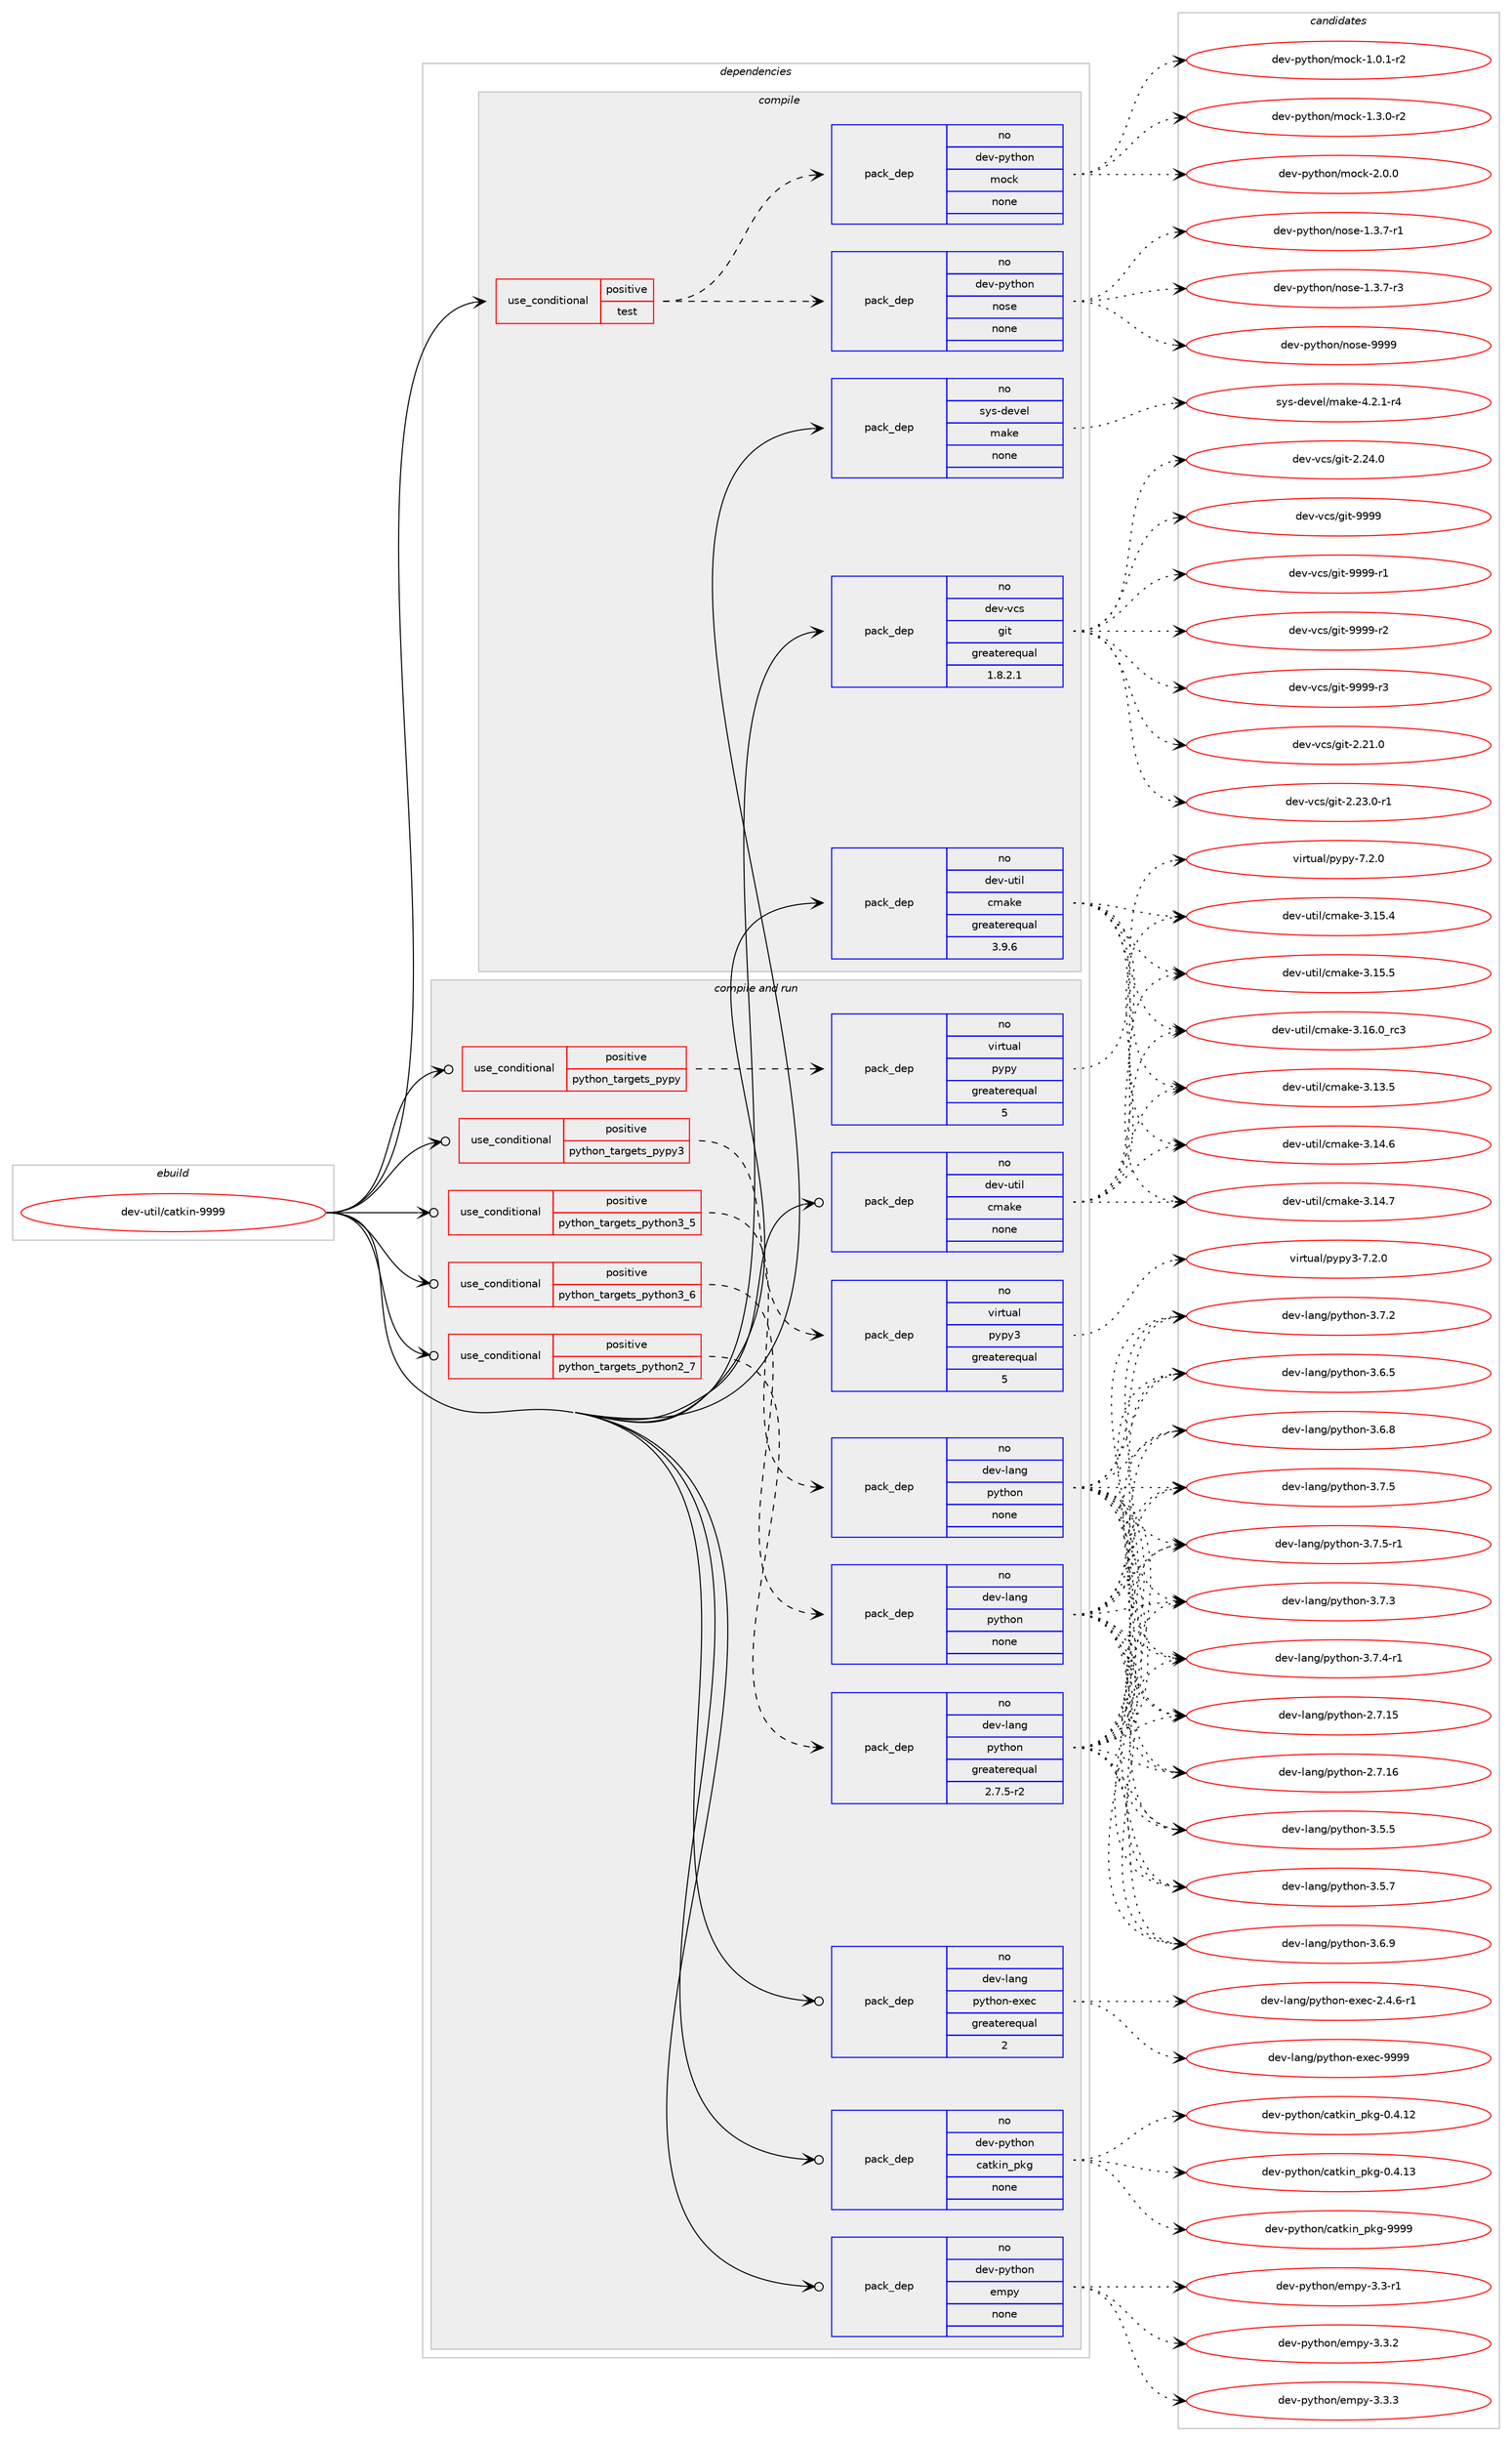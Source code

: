 digraph prolog {

# *************
# Graph options
# *************

newrank=true;
concentrate=true;
compound=true;
graph [rankdir=LR,fontname=Helvetica,fontsize=10,ranksep=1.5];#, ranksep=2.5, nodesep=0.2];
edge  [arrowhead=vee];
node  [fontname=Helvetica,fontsize=10];

# **********
# The ebuild
# **********

subgraph cluster_leftcol {
color=gray;
rank=same;
label=<<i>ebuild</i>>;
id [label="dev-util/catkin-9999", color=red, width=4, href="../dev-util/catkin-9999.svg"];
}

# ****************
# The dependencies
# ****************

subgraph cluster_midcol {
color=gray;
label=<<i>dependencies</i>>;
subgraph cluster_compile {
fillcolor="#eeeeee";
style=filled;
label=<<i>compile</i>>;
subgraph cond182060 {
dependency726626 [label=<<TABLE BORDER="0" CELLBORDER="1" CELLSPACING="0" CELLPADDING="4"><TR><TD ROWSPAN="3" CELLPADDING="10">use_conditional</TD></TR><TR><TD>positive</TD></TR><TR><TD>test</TD></TR></TABLE>>, shape=none, color=red];
subgraph pack532456 {
dependency726627 [label=<<TABLE BORDER="0" CELLBORDER="1" CELLSPACING="0" CELLPADDING="4" WIDTH="220"><TR><TD ROWSPAN="6" CELLPADDING="30">pack_dep</TD></TR><TR><TD WIDTH="110">no</TD></TR><TR><TD>dev-python</TD></TR><TR><TD>nose</TD></TR><TR><TD>none</TD></TR><TR><TD></TD></TR></TABLE>>, shape=none, color=blue];
}
dependency726626:e -> dependency726627:w [weight=20,style="dashed",arrowhead="vee"];
subgraph pack532457 {
dependency726628 [label=<<TABLE BORDER="0" CELLBORDER="1" CELLSPACING="0" CELLPADDING="4" WIDTH="220"><TR><TD ROWSPAN="6" CELLPADDING="30">pack_dep</TD></TR><TR><TD WIDTH="110">no</TD></TR><TR><TD>dev-python</TD></TR><TR><TD>mock</TD></TR><TR><TD>none</TD></TR><TR><TD></TD></TR></TABLE>>, shape=none, color=blue];
}
dependency726626:e -> dependency726628:w [weight=20,style="dashed",arrowhead="vee"];
}
id:e -> dependency726626:w [weight=20,style="solid",arrowhead="vee"];
subgraph pack532458 {
dependency726629 [label=<<TABLE BORDER="0" CELLBORDER="1" CELLSPACING="0" CELLPADDING="4" WIDTH="220"><TR><TD ROWSPAN="6" CELLPADDING="30">pack_dep</TD></TR><TR><TD WIDTH="110">no</TD></TR><TR><TD>dev-util</TD></TR><TR><TD>cmake</TD></TR><TR><TD>greaterequal</TD></TR><TR><TD>3.9.6</TD></TR></TABLE>>, shape=none, color=blue];
}
id:e -> dependency726629:w [weight=20,style="solid",arrowhead="vee"];
subgraph pack532459 {
dependency726630 [label=<<TABLE BORDER="0" CELLBORDER="1" CELLSPACING="0" CELLPADDING="4" WIDTH="220"><TR><TD ROWSPAN="6" CELLPADDING="30">pack_dep</TD></TR><TR><TD WIDTH="110">no</TD></TR><TR><TD>dev-vcs</TD></TR><TR><TD>git</TD></TR><TR><TD>greaterequal</TD></TR><TR><TD>1.8.2.1</TD></TR></TABLE>>, shape=none, color=blue];
}
id:e -> dependency726630:w [weight=20,style="solid",arrowhead="vee"];
subgraph pack532460 {
dependency726631 [label=<<TABLE BORDER="0" CELLBORDER="1" CELLSPACING="0" CELLPADDING="4" WIDTH="220"><TR><TD ROWSPAN="6" CELLPADDING="30">pack_dep</TD></TR><TR><TD WIDTH="110">no</TD></TR><TR><TD>sys-devel</TD></TR><TR><TD>make</TD></TR><TR><TD>none</TD></TR><TR><TD></TD></TR></TABLE>>, shape=none, color=blue];
}
id:e -> dependency726631:w [weight=20,style="solid",arrowhead="vee"];
}
subgraph cluster_compileandrun {
fillcolor="#eeeeee";
style=filled;
label=<<i>compile and run</i>>;
subgraph cond182061 {
dependency726632 [label=<<TABLE BORDER="0" CELLBORDER="1" CELLSPACING="0" CELLPADDING="4"><TR><TD ROWSPAN="3" CELLPADDING="10">use_conditional</TD></TR><TR><TD>positive</TD></TR><TR><TD>python_targets_pypy</TD></TR></TABLE>>, shape=none, color=red];
subgraph pack532461 {
dependency726633 [label=<<TABLE BORDER="0" CELLBORDER="1" CELLSPACING="0" CELLPADDING="4" WIDTH="220"><TR><TD ROWSPAN="6" CELLPADDING="30">pack_dep</TD></TR><TR><TD WIDTH="110">no</TD></TR><TR><TD>virtual</TD></TR><TR><TD>pypy</TD></TR><TR><TD>greaterequal</TD></TR><TR><TD>5</TD></TR></TABLE>>, shape=none, color=blue];
}
dependency726632:e -> dependency726633:w [weight=20,style="dashed",arrowhead="vee"];
}
id:e -> dependency726632:w [weight=20,style="solid",arrowhead="odotvee"];
subgraph cond182062 {
dependency726634 [label=<<TABLE BORDER="0" CELLBORDER="1" CELLSPACING="0" CELLPADDING="4"><TR><TD ROWSPAN="3" CELLPADDING="10">use_conditional</TD></TR><TR><TD>positive</TD></TR><TR><TD>python_targets_pypy3</TD></TR></TABLE>>, shape=none, color=red];
subgraph pack532462 {
dependency726635 [label=<<TABLE BORDER="0" CELLBORDER="1" CELLSPACING="0" CELLPADDING="4" WIDTH="220"><TR><TD ROWSPAN="6" CELLPADDING="30">pack_dep</TD></TR><TR><TD WIDTH="110">no</TD></TR><TR><TD>virtual</TD></TR><TR><TD>pypy3</TD></TR><TR><TD>greaterequal</TD></TR><TR><TD>5</TD></TR></TABLE>>, shape=none, color=blue];
}
dependency726634:e -> dependency726635:w [weight=20,style="dashed",arrowhead="vee"];
}
id:e -> dependency726634:w [weight=20,style="solid",arrowhead="odotvee"];
subgraph cond182063 {
dependency726636 [label=<<TABLE BORDER="0" CELLBORDER="1" CELLSPACING="0" CELLPADDING="4"><TR><TD ROWSPAN="3" CELLPADDING="10">use_conditional</TD></TR><TR><TD>positive</TD></TR><TR><TD>python_targets_python2_7</TD></TR></TABLE>>, shape=none, color=red];
subgraph pack532463 {
dependency726637 [label=<<TABLE BORDER="0" CELLBORDER="1" CELLSPACING="0" CELLPADDING="4" WIDTH="220"><TR><TD ROWSPAN="6" CELLPADDING="30">pack_dep</TD></TR><TR><TD WIDTH="110">no</TD></TR><TR><TD>dev-lang</TD></TR><TR><TD>python</TD></TR><TR><TD>greaterequal</TD></TR><TR><TD>2.7.5-r2</TD></TR></TABLE>>, shape=none, color=blue];
}
dependency726636:e -> dependency726637:w [weight=20,style="dashed",arrowhead="vee"];
}
id:e -> dependency726636:w [weight=20,style="solid",arrowhead="odotvee"];
subgraph cond182064 {
dependency726638 [label=<<TABLE BORDER="0" CELLBORDER="1" CELLSPACING="0" CELLPADDING="4"><TR><TD ROWSPAN="3" CELLPADDING="10">use_conditional</TD></TR><TR><TD>positive</TD></TR><TR><TD>python_targets_python3_5</TD></TR></TABLE>>, shape=none, color=red];
subgraph pack532464 {
dependency726639 [label=<<TABLE BORDER="0" CELLBORDER="1" CELLSPACING="0" CELLPADDING="4" WIDTH="220"><TR><TD ROWSPAN="6" CELLPADDING="30">pack_dep</TD></TR><TR><TD WIDTH="110">no</TD></TR><TR><TD>dev-lang</TD></TR><TR><TD>python</TD></TR><TR><TD>none</TD></TR><TR><TD></TD></TR></TABLE>>, shape=none, color=blue];
}
dependency726638:e -> dependency726639:w [weight=20,style="dashed",arrowhead="vee"];
}
id:e -> dependency726638:w [weight=20,style="solid",arrowhead="odotvee"];
subgraph cond182065 {
dependency726640 [label=<<TABLE BORDER="0" CELLBORDER="1" CELLSPACING="0" CELLPADDING="4"><TR><TD ROWSPAN="3" CELLPADDING="10">use_conditional</TD></TR><TR><TD>positive</TD></TR><TR><TD>python_targets_python3_6</TD></TR></TABLE>>, shape=none, color=red];
subgraph pack532465 {
dependency726641 [label=<<TABLE BORDER="0" CELLBORDER="1" CELLSPACING="0" CELLPADDING="4" WIDTH="220"><TR><TD ROWSPAN="6" CELLPADDING="30">pack_dep</TD></TR><TR><TD WIDTH="110">no</TD></TR><TR><TD>dev-lang</TD></TR><TR><TD>python</TD></TR><TR><TD>none</TD></TR><TR><TD></TD></TR></TABLE>>, shape=none, color=blue];
}
dependency726640:e -> dependency726641:w [weight=20,style="dashed",arrowhead="vee"];
}
id:e -> dependency726640:w [weight=20,style="solid",arrowhead="odotvee"];
subgraph pack532466 {
dependency726642 [label=<<TABLE BORDER="0" CELLBORDER="1" CELLSPACING="0" CELLPADDING="4" WIDTH="220"><TR><TD ROWSPAN="6" CELLPADDING="30">pack_dep</TD></TR><TR><TD WIDTH="110">no</TD></TR><TR><TD>dev-lang</TD></TR><TR><TD>python-exec</TD></TR><TR><TD>greaterequal</TD></TR><TR><TD>2</TD></TR></TABLE>>, shape=none, color=blue];
}
id:e -> dependency726642:w [weight=20,style="solid",arrowhead="odotvee"];
subgraph pack532467 {
dependency726643 [label=<<TABLE BORDER="0" CELLBORDER="1" CELLSPACING="0" CELLPADDING="4" WIDTH="220"><TR><TD ROWSPAN="6" CELLPADDING="30">pack_dep</TD></TR><TR><TD WIDTH="110">no</TD></TR><TR><TD>dev-python</TD></TR><TR><TD>catkin_pkg</TD></TR><TR><TD>none</TD></TR><TR><TD></TD></TR></TABLE>>, shape=none, color=blue];
}
id:e -> dependency726643:w [weight=20,style="solid",arrowhead="odotvee"];
subgraph pack532468 {
dependency726644 [label=<<TABLE BORDER="0" CELLBORDER="1" CELLSPACING="0" CELLPADDING="4" WIDTH="220"><TR><TD ROWSPAN="6" CELLPADDING="30">pack_dep</TD></TR><TR><TD WIDTH="110">no</TD></TR><TR><TD>dev-python</TD></TR><TR><TD>empy</TD></TR><TR><TD>none</TD></TR><TR><TD></TD></TR></TABLE>>, shape=none, color=blue];
}
id:e -> dependency726644:w [weight=20,style="solid",arrowhead="odotvee"];
subgraph pack532469 {
dependency726645 [label=<<TABLE BORDER="0" CELLBORDER="1" CELLSPACING="0" CELLPADDING="4" WIDTH="220"><TR><TD ROWSPAN="6" CELLPADDING="30">pack_dep</TD></TR><TR><TD WIDTH="110">no</TD></TR><TR><TD>dev-util</TD></TR><TR><TD>cmake</TD></TR><TR><TD>none</TD></TR><TR><TD></TD></TR></TABLE>>, shape=none, color=blue];
}
id:e -> dependency726645:w [weight=20,style="solid",arrowhead="odotvee"];
}
subgraph cluster_run {
fillcolor="#eeeeee";
style=filled;
label=<<i>run</i>>;
}
}

# **************
# The candidates
# **************

subgraph cluster_choices {
rank=same;
color=gray;
label=<<i>candidates</i>>;

subgraph choice532456 {
color=black;
nodesep=1;
choice10010111845112121116104111110471101111151014549465146554511449 [label="dev-python/nose-1.3.7-r1", color=red, width=4,href="../dev-python/nose-1.3.7-r1.svg"];
choice10010111845112121116104111110471101111151014549465146554511451 [label="dev-python/nose-1.3.7-r3", color=red, width=4,href="../dev-python/nose-1.3.7-r3.svg"];
choice10010111845112121116104111110471101111151014557575757 [label="dev-python/nose-9999", color=red, width=4,href="../dev-python/nose-9999.svg"];
dependency726627:e -> choice10010111845112121116104111110471101111151014549465146554511449:w [style=dotted,weight="100"];
dependency726627:e -> choice10010111845112121116104111110471101111151014549465146554511451:w [style=dotted,weight="100"];
dependency726627:e -> choice10010111845112121116104111110471101111151014557575757:w [style=dotted,weight="100"];
}
subgraph choice532457 {
color=black;
nodesep=1;
choice1001011184511212111610411111047109111991074549464846494511450 [label="dev-python/mock-1.0.1-r2", color=red, width=4,href="../dev-python/mock-1.0.1-r2.svg"];
choice1001011184511212111610411111047109111991074549465146484511450 [label="dev-python/mock-1.3.0-r2", color=red, width=4,href="../dev-python/mock-1.3.0-r2.svg"];
choice100101118451121211161041111104710911199107455046484648 [label="dev-python/mock-2.0.0", color=red, width=4,href="../dev-python/mock-2.0.0.svg"];
dependency726628:e -> choice1001011184511212111610411111047109111991074549464846494511450:w [style=dotted,weight="100"];
dependency726628:e -> choice1001011184511212111610411111047109111991074549465146484511450:w [style=dotted,weight="100"];
dependency726628:e -> choice100101118451121211161041111104710911199107455046484648:w [style=dotted,weight="100"];
}
subgraph choice532458 {
color=black;
nodesep=1;
choice1001011184511711610510847991099710710145514649514653 [label="dev-util/cmake-3.13.5", color=red, width=4,href="../dev-util/cmake-3.13.5.svg"];
choice1001011184511711610510847991099710710145514649524654 [label="dev-util/cmake-3.14.6", color=red, width=4,href="../dev-util/cmake-3.14.6.svg"];
choice1001011184511711610510847991099710710145514649524655 [label="dev-util/cmake-3.14.7", color=red, width=4,href="../dev-util/cmake-3.14.7.svg"];
choice1001011184511711610510847991099710710145514649534652 [label="dev-util/cmake-3.15.4", color=red, width=4,href="../dev-util/cmake-3.15.4.svg"];
choice1001011184511711610510847991099710710145514649534653 [label="dev-util/cmake-3.15.5", color=red, width=4,href="../dev-util/cmake-3.15.5.svg"];
choice1001011184511711610510847991099710710145514649544648951149951 [label="dev-util/cmake-3.16.0_rc3", color=red, width=4,href="../dev-util/cmake-3.16.0_rc3.svg"];
dependency726629:e -> choice1001011184511711610510847991099710710145514649514653:w [style=dotted,weight="100"];
dependency726629:e -> choice1001011184511711610510847991099710710145514649524654:w [style=dotted,weight="100"];
dependency726629:e -> choice1001011184511711610510847991099710710145514649524655:w [style=dotted,weight="100"];
dependency726629:e -> choice1001011184511711610510847991099710710145514649534652:w [style=dotted,weight="100"];
dependency726629:e -> choice1001011184511711610510847991099710710145514649534653:w [style=dotted,weight="100"];
dependency726629:e -> choice1001011184511711610510847991099710710145514649544648951149951:w [style=dotted,weight="100"];
}
subgraph choice532459 {
color=black;
nodesep=1;
choice10010111845118991154710310511645504650494648 [label="dev-vcs/git-2.21.0", color=red, width=4,href="../dev-vcs/git-2.21.0.svg"];
choice100101118451189911547103105116455046505146484511449 [label="dev-vcs/git-2.23.0-r1", color=red, width=4,href="../dev-vcs/git-2.23.0-r1.svg"];
choice10010111845118991154710310511645504650524648 [label="dev-vcs/git-2.24.0", color=red, width=4,href="../dev-vcs/git-2.24.0.svg"];
choice1001011184511899115471031051164557575757 [label="dev-vcs/git-9999", color=red, width=4,href="../dev-vcs/git-9999.svg"];
choice10010111845118991154710310511645575757574511449 [label="dev-vcs/git-9999-r1", color=red, width=4,href="../dev-vcs/git-9999-r1.svg"];
choice10010111845118991154710310511645575757574511450 [label="dev-vcs/git-9999-r2", color=red, width=4,href="../dev-vcs/git-9999-r2.svg"];
choice10010111845118991154710310511645575757574511451 [label="dev-vcs/git-9999-r3", color=red, width=4,href="../dev-vcs/git-9999-r3.svg"];
dependency726630:e -> choice10010111845118991154710310511645504650494648:w [style=dotted,weight="100"];
dependency726630:e -> choice100101118451189911547103105116455046505146484511449:w [style=dotted,weight="100"];
dependency726630:e -> choice10010111845118991154710310511645504650524648:w [style=dotted,weight="100"];
dependency726630:e -> choice1001011184511899115471031051164557575757:w [style=dotted,weight="100"];
dependency726630:e -> choice10010111845118991154710310511645575757574511449:w [style=dotted,weight="100"];
dependency726630:e -> choice10010111845118991154710310511645575757574511450:w [style=dotted,weight="100"];
dependency726630:e -> choice10010111845118991154710310511645575757574511451:w [style=dotted,weight="100"];
}
subgraph choice532460 {
color=black;
nodesep=1;
choice1151211154510010111810110847109971071014552465046494511452 [label="sys-devel/make-4.2.1-r4", color=red, width=4,href="../sys-devel/make-4.2.1-r4.svg"];
dependency726631:e -> choice1151211154510010111810110847109971071014552465046494511452:w [style=dotted,weight="100"];
}
subgraph choice532461 {
color=black;
nodesep=1;
choice1181051141161179710847112121112121455546504648 [label="virtual/pypy-7.2.0", color=red, width=4,href="../virtual/pypy-7.2.0.svg"];
dependency726633:e -> choice1181051141161179710847112121112121455546504648:w [style=dotted,weight="100"];
}
subgraph choice532462 {
color=black;
nodesep=1;
choice118105114116117971084711212111212151455546504648 [label="virtual/pypy3-7.2.0", color=red, width=4,href="../virtual/pypy3-7.2.0.svg"];
dependency726635:e -> choice118105114116117971084711212111212151455546504648:w [style=dotted,weight="100"];
}
subgraph choice532463 {
color=black;
nodesep=1;
choice10010111845108971101034711212111610411111045504655464953 [label="dev-lang/python-2.7.15", color=red, width=4,href="../dev-lang/python-2.7.15.svg"];
choice10010111845108971101034711212111610411111045504655464954 [label="dev-lang/python-2.7.16", color=red, width=4,href="../dev-lang/python-2.7.16.svg"];
choice100101118451089711010347112121116104111110455146534653 [label="dev-lang/python-3.5.5", color=red, width=4,href="../dev-lang/python-3.5.5.svg"];
choice100101118451089711010347112121116104111110455146534655 [label="dev-lang/python-3.5.7", color=red, width=4,href="../dev-lang/python-3.5.7.svg"];
choice100101118451089711010347112121116104111110455146544653 [label="dev-lang/python-3.6.5", color=red, width=4,href="../dev-lang/python-3.6.5.svg"];
choice100101118451089711010347112121116104111110455146544656 [label="dev-lang/python-3.6.8", color=red, width=4,href="../dev-lang/python-3.6.8.svg"];
choice100101118451089711010347112121116104111110455146544657 [label="dev-lang/python-3.6.9", color=red, width=4,href="../dev-lang/python-3.6.9.svg"];
choice100101118451089711010347112121116104111110455146554650 [label="dev-lang/python-3.7.2", color=red, width=4,href="../dev-lang/python-3.7.2.svg"];
choice100101118451089711010347112121116104111110455146554651 [label="dev-lang/python-3.7.3", color=red, width=4,href="../dev-lang/python-3.7.3.svg"];
choice1001011184510897110103471121211161041111104551465546524511449 [label="dev-lang/python-3.7.4-r1", color=red, width=4,href="../dev-lang/python-3.7.4-r1.svg"];
choice100101118451089711010347112121116104111110455146554653 [label="dev-lang/python-3.7.5", color=red, width=4,href="../dev-lang/python-3.7.5.svg"];
choice1001011184510897110103471121211161041111104551465546534511449 [label="dev-lang/python-3.7.5-r1", color=red, width=4,href="../dev-lang/python-3.7.5-r1.svg"];
dependency726637:e -> choice10010111845108971101034711212111610411111045504655464953:w [style=dotted,weight="100"];
dependency726637:e -> choice10010111845108971101034711212111610411111045504655464954:w [style=dotted,weight="100"];
dependency726637:e -> choice100101118451089711010347112121116104111110455146534653:w [style=dotted,weight="100"];
dependency726637:e -> choice100101118451089711010347112121116104111110455146534655:w [style=dotted,weight="100"];
dependency726637:e -> choice100101118451089711010347112121116104111110455146544653:w [style=dotted,weight="100"];
dependency726637:e -> choice100101118451089711010347112121116104111110455146544656:w [style=dotted,weight="100"];
dependency726637:e -> choice100101118451089711010347112121116104111110455146544657:w [style=dotted,weight="100"];
dependency726637:e -> choice100101118451089711010347112121116104111110455146554650:w [style=dotted,weight="100"];
dependency726637:e -> choice100101118451089711010347112121116104111110455146554651:w [style=dotted,weight="100"];
dependency726637:e -> choice1001011184510897110103471121211161041111104551465546524511449:w [style=dotted,weight="100"];
dependency726637:e -> choice100101118451089711010347112121116104111110455146554653:w [style=dotted,weight="100"];
dependency726637:e -> choice1001011184510897110103471121211161041111104551465546534511449:w [style=dotted,weight="100"];
}
subgraph choice532464 {
color=black;
nodesep=1;
choice10010111845108971101034711212111610411111045504655464953 [label="dev-lang/python-2.7.15", color=red, width=4,href="../dev-lang/python-2.7.15.svg"];
choice10010111845108971101034711212111610411111045504655464954 [label="dev-lang/python-2.7.16", color=red, width=4,href="../dev-lang/python-2.7.16.svg"];
choice100101118451089711010347112121116104111110455146534653 [label="dev-lang/python-3.5.5", color=red, width=4,href="../dev-lang/python-3.5.5.svg"];
choice100101118451089711010347112121116104111110455146534655 [label="dev-lang/python-3.5.7", color=red, width=4,href="../dev-lang/python-3.5.7.svg"];
choice100101118451089711010347112121116104111110455146544653 [label="dev-lang/python-3.6.5", color=red, width=4,href="../dev-lang/python-3.6.5.svg"];
choice100101118451089711010347112121116104111110455146544656 [label="dev-lang/python-3.6.8", color=red, width=4,href="../dev-lang/python-3.6.8.svg"];
choice100101118451089711010347112121116104111110455146544657 [label="dev-lang/python-3.6.9", color=red, width=4,href="../dev-lang/python-3.6.9.svg"];
choice100101118451089711010347112121116104111110455146554650 [label="dev-lang/python-3.7.2", color=red, width=4,href="../dev-lang/python-3.7.2.svg"];
choice100101118451089711010347112121116104111110455146554651 [label="dev-lang/python-3.7.3", color=red, width=4,href="../dev-lang/python-3.7.3.svg"];
choice1001011184510897110103471121211161041111104551465546524511449 [label="dev-lang/python-3.7.4-r1", color=red, width=4,href="../dev-lang/python-3.7.4-r1.svg"];
choice100101118451089711010347112121116104111110455146554653 [label="dev-lang/python-3.7.5", color=red, width=4,href="../dev-lang/python-3.7.5.svg"];
choice1001011184510897110103471121211161041111104551465546534511449 [label="dev-lang/python-3.7.5-r1", color=red, width=4,href="../dev-lang/python-3.7.5-r1.svg"];
dependency726639:e -> choice10010111845108971101034711212111610411111045504655464953:w [style=dotted,weight="100"];
dependency726639:e -> choice10010111845108971101034711212111610411111045504655464954:w [style=dotted,weight="100"];
dependency726639:e -> choice100101118451089711010347112121116104111110455146534653:w [style=dotted,weight="100"];
dependency726639:e -> choice100101118451089711010347112121116104111110455146534655:w [style=dotted,weight="100"];
dependency726639:e -> choice100101118451089711010347112121116104111110455146544653:w [style=dotted,weight="100"];
dependency726639:e -> choice100101118451089711010347112121116104111110455146544656:w [style=dotted,weight="100"];
dependency726639:e -> choice100101118451089711010347112121116104111110455146544657:w [style=dotted,weight="100"];
dependency726639:e -> choice100101118451089711010347112121116104111110455146554650:w [style=dotted,weight="100"];
dependency726639:e -> choice100101118451089711010347112121116104111110455146554651:w [style=dotted,weight="100"];
dependency726639:e -> choice1001011184510897110103471121211161041111104551465546524511449:w [style=dotted,weight="100"];
dependency726639:e -> choice100101118451089711010347112121116104111110455146554653:w [style=dotted,weight="100"];
dependency726639:e -> choice1001011184510897110103471121211161041111104551465546534511449:w [style=dotted,weight="100"];
}
subgraph choice532465 {
color=black;
nodesep=1;
choice10010111845108971101034711212111610411111045504655464953 [label="dev-lang/python-2.7.15", color=red, width=4,href="../dev-lang/python-2.7.15.svg"];
choice10010111845108971101034711212111610411111045504655464954 [label="dev-lang/python-2.7.16", color=red, width=4,href="../dev-lang/python-2.7.16.svg"];
choice100101118451089711010347112121116104111110455146534653 [label="dev-lang/python-3.5.5", color=red, width=4,href="../dev-lang/python-3.5.5.svg"];
choice100101118451089711010347112121116104111110455146534655 [label="dev-lang/python-3.5.7", color=red, width=4,href="../dev-lang/python-3.5.7.svg"];
choice100101118451089711010347112121116104111110455146544653 [label="dev-lang/python-3.6.5", color=red, width=4,href="../dev-lang/python-3.6.5.svg"];
choice100101118451089711010347112121116104111110455146544656 [label="dev-lang/python-3.6.8", color=red, width=4,href="../dev-lang/python-3.6.8.svg"];
choice100101118451089711010347112121116104111110455146544657 [label="dev-lang/python-3.6.9", color=red, width=4,href="../dev-lang/python-3.6.9.svg"];
choice100101118451089711010347112121116104111110455146554650 [label="dev-lang/python-3.7.2", color=red, width=4,href="../dev-lang/python-3.7.2.svg"];
choice100101118451089711010347112121116104111110455146554651 [label="dev-lang/python-3.7.3", color=red, width=4,href="../dev-lang/python-3.7.3.svg"];
choice1001011184510897110103471121211161041111104551465546524511449 [label="dev-lang/python-3.7.4-r1", color=red, width=4,href="../dev-lang/python-3.7.4-r1.svg"];
choice100101118451089711010347112121116104111110455146554653 [label="dev-lang/python-3.7.5", color=red, width=4,href="../dev-lang/python-3.7.5.svg"];
choice1001011184510897110103471121211161041111104551465546534511449 [label="dev-lang/python-3.7.5-r1", color=red, width=4,href="../dev-lang/python-3.7.5-r1.svg"];
dependency726641:e -> choice10010111845108971101034711212111610411111045504655464953:w [style=dotted,weight="100"];
dependency726641:e -> choice10010111845108971101034711212111610411111045504655464954:w [style=dotted,weight="100"];
dependency726641:e -> choice100101118451089711010347112121116104111110455146534653:w [style=dotted,weight="100"];
dependency726641:e -> choice100101118451089711010347112121116104111110455146534655:w [style=dotted,weight="100"];
dependency726641:e -> choice100101118451089711010347112121116104111110455146544653:w [style=dotted,weight="100"];
dependency726641:e -> choice100101118451089711010347112121116104111110455146544656:w [style=dotted,weight="100"];
dependency726641:e -> choice100101118451089711010347112121116104111110455146544657:w [style=dotted,weight="100"];
dependency726641:e -> choice100101118451089711010347112121116104111110455146554650:w [style=dotted,weight="100"];
dependency726641:e -> choice100101118451089711010347112121116104111110455146554651:w [style=dotted,weight="100"];
dependency726641:e -> choice1001011184510897110103471121211161041111104551465546524511449:w [style=dotted,weight="100"];
dependency726641:e -> choice100101118451089711010347112121116104111110455146554653:w [style=dotted,weight="100"];
dependency726641:e -> choice1001011184510897110103471121211161041111104551465546534511449:w [style=dotted,weight="100"];
}
subgraph choice532466 {
color=black;
nodesep=1;
choice10010111845108971101034711212111610411111045101120101994550465246544511449 [label="dev-lang/python-exec-2.4.6-r1", color=red, width=4,href="../dev-lang/python-exec-2.4.6-r1.svg"];
choice10010111845108971101034711212111610411111045101120101994557575757 [label="dev-lang/python-exec-9999", color=red, width=4,href="../dev-lang/python-exec-9999.svg"];
dependency726642:e -> choice10010111845108971101034711212111610411111045101120101994550465246544511449:w [style=dotted,weight="100"];
dependency726642:e -> choice10010111845108971101034711212111610411111045101120101994557575757:w [style=dotted,weight="100"];
}
subgraph choice532467 {
color=black;
nodesep=1;
choice100101118451121211161041111104799971161071051109511210710345484652464950 [label="dev-python/catkin_pkg-0.4.12", color=red, width=4,href="../dev-python/catkin_pkg-0.4.12.svg"];
choice100101118451121211161041111104799971161071051109511210710345484652464951 [label="dev-python/catkin_pkg-0.4.13", color=red, width=4,href="../dev-python/catkin_pkg-0.4.13.svg"];
choice10010111845112121116104111110479997116107105110951121071034557575757 [label="dev-python/catkin_pkg-9999", color=red, width=4,href="../dev-python/catkin_pkg-9999.svg"];
dependency726643:e -> choice100101118451121211161041111104799971161071051109511210710345484652464950:w [style=dotted,weight="100"];
dependency726643:e -> choice100101118451121211161041111104799971161071051109511210710345484652464951:w [style=dotted,weight="100"];
dependency726643:e -> choice10010111845112121116104111110479997116107105110951121071034557575757:w [style=dotted,weight="100"];
}
subgraph choice532468 {
color=black;
nodesep=1;
choice1001011184511212111610411111047101109112121455146514511449 [label="dev-python/empy-3.3-r1", color=red, width=4,href="../dev-python/empy-3.3-r1.svg"];
choice1001011184511212111610411111047101109112121455146514650 [label="dev-python/empy-3.3.2", color=red, width=4,href="../dev-python/empy-3.3.2.svg"];
choice1001011184511212111610411111047101109112121455146514651 [label="dev-python/empy-3.3.3", color=red, width=4,href="../dev-python/empy-3.3.3.svg"];
dependency726644:e -> choice1001011184511212111610411111047101109112121455146514511449:w [style=dotted,weight="100"];
dependency726644:e -> choice1001011184511212111610411111047101109112121455146514650:w [style=dotted,weight="100"];
dependency726644:e -> choice1001011184511212111610411111047101109112121455146514651:w [style=dotted,weight="100"];
}
subgraph choice532469 {
color=black;
nodesep=1;
choice1001011184511711610510847991099710710145514649514653 [label="dev-util/cmake-3.13.5", color=red, width=4,href="../dev-util/cmake-3.13.5.svg"];
choice1001011184511711610510847991099710710145514649524654 [label="dev-util/cmake-3.14.6", color=red, width=4,href="../dev-util/cmake-3.14.6.svg"];
choice1001011184511711610510847991099710710145514649524655 [label="dev-util/cmake-3.14.7", color=red, width=4,href="../dev-util/cmake-3.14.7.svg"];
choice1001011184511711610510847991099710710145514649534652 [label="dev-util/cmake-3.15.4", color=red, width=4,href="../dev-util/cmake-3.15.4.svg"];
choice1001011184511711610510847991099710710145514649534653 [label="dev-util/cmake-3.15.5", color=red, width=4,href="../dev-util/cmake-3.15.5.svg"];
choice1001011184511711610510847991099710710145514649544648951149951 [label="dev-util/cmake-3.16.0_rc3", color=red, width=4,href="../dev-util/cmake-3.16.0_rc3.svg"];
dependency726645:e -> choice1001011184511711610510847991099710710145514649514653:w [style=dotted,weight="100"];
dependency726645:e -> choice1001011184511711610510847991099710710145514649524654:w [style=dotted,weight="100"];
dependency726645:e -> choice1001011184511711610510847991099710710145514649524655:w [style=dotted,weight="100"];
dependency726645:e -> choice1001011184511711610510847991099710710145514649534652:w [style=dotted,weight="100"];
dependency726645:e -> choice1001011184511711610510847991099710710145514649534653:w [style=dotted,weight="100"];
dependency726645:e -> choice1001011184511711610510847991099710710145514649544648951149951:w [style=dotted,weight="100"];
}
}

}
